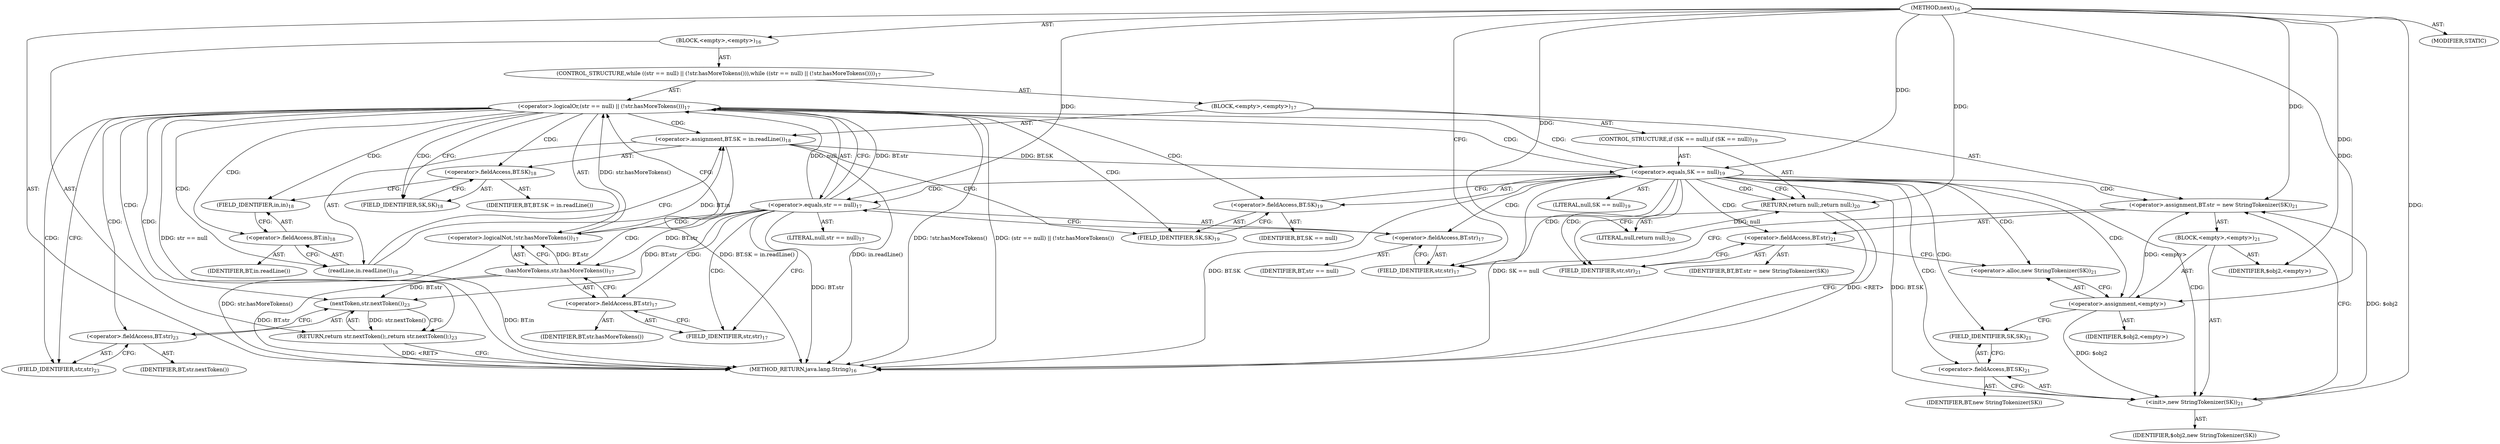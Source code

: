digraph "next" {  
"28" [label = <(METHOD,next)<SUB>16</SUB>> ]
"29" [label = <(BLOCK,&lt;empty&gt;,&lt;empty&gt;)<SUB>16</SUB>> ]
"30" [label = <(CONTROL_STRUCTURE,while ((str == null) || (!str.hasMoreTokens())),while ((str == null) || (!str.hasMoreTokens())))<SUB>17</SUB>> ]
"31" [label = <(&lt;operator&gt;.logicalOr,(str == null) || (!str.hasMoreTokens()))<SUB>17</SUB>> ]
"32" [label = <(&lt;operator&gt;.equals,str == null)<SUB>17</SUB>> ]
"33" [label = <(&lt;operator&gt;.fieldAccess,BT.str)<SUB>17</SUB>> ]
"34" [label = <(IDENTIFIER,BT,str == null)> ]
"35" [label = <(FIELD_IDENTIFIER,str,str)<SUB>17</SUB>> ]
"36" [label = <(LITERAL,null,str == null)<SUB>17</SUB>> ]
"37" [label = <(&lt;operator&gt;.logicalNot,!str.hasMoreTokens())<SUB>17</SUB>> ]
"38" [label = <(hasMoreTokens,str.hasMoreTokens())<SUB>17</SUB>> ]
"39" [label = <(&lt;operator&gt;.fieldAccess,BT.str)<SUB>17</SUB>> ]
"40" [label = <(IDENTIFIER,BT,str.hasMoreTokens())> ]
"41" [label = <(FIELD_IDENTIFIER,str,str)<SUB>17</SUB>> ]
"42" [label = <(BLOCK,&lt;empty&gt;,&lt;empty&gt;)<SUB>17</SUB>> ]
"43" [label = <(&lt;operator&gt;.assignment,BT.SK = in.readLine())<SUB>18</SUB>> ]
"44" [label = <(&lt;operator&gt;.fieldAccess,BT.SK)<SUB>18</SUB>> ]
"45" [label = <(IDENTIFIER,BT,BT.SK = in.readLine())> ]
"46" [label = <(FIELD_IDENTIFIER,SK,SK)<SUB>18</SUB>> ]
"47" [label = <(readLine,in.readLine())<SUB>18</SUB>> ]
"48" [label = <(&lt;operator&gt;.fieldAccess,BT.in)<SUB>18</SUB>> ]
"49" [label = <(IDENTIFIER,BT,in.readLine())> ]
"50" [label = <(FIELD_IDENTIFIER,in,in)<SUB>18</SUB>> ]
"51" [label = <(CONTROL_STRUCTURE,if (SK == null),if (SK == null))<SUB>19</SUB>> ]
"52" [label = <(&lt;operator&gt;.equals,SK == null)<SUB>19</SUB>> ]
"53" [label = <(&lt;operator&gt;.fieldAccess,BT.SK)<SUB>19</SUB>> ]
"54" [label = <(IDENTIFIER,BT,SK == null)> ]
"55" [label = <(FIELD_IDENTIFIER,SK,SK)<SUB>19</SUB>> ]
"56" [label = <(LITERAL,null,SK == null)<SUB>19</SUB>> ]
"57" [label = <(RETURN,return null;,return null;)<SUB>20</SUB>> ]
"58" [label = <(LITERAL,null,return null;)<SUB>20</SUB>> ]
"59" [label = <(&lt;operator&gt;.assignment,BT.str = new StringTokenizer(SK))<SUB>21</SUB>> ]
"60" [label = <(&lt;operator&gt;.fieldAccess,BT.str)<SUB>21</SUB>> ]
"61" [label = <(IDENTIFIER,BT,BT.str = new StringTokenizer(SK))> ]
"62" [label = <(FIELD_IDENTIFIER,str,str)<SUB>21</SUB>> ]
"63" [label = <(BLOCK,&lt;empty&gt;,&lt;empty&gt;)<SUB>21</SUB>> ]
"64" [label = <(&lt;operator&gt;.assignment,&lt;empty&gt;)> ]
"65" [label = <(IDENTIFIER,$obj2,&lt;empty&gt;)> ]
"66" [label = <(&lt;operator&gt;.alloc,new StringTokenizer(SK))<SUB>21</SUB>> ]
"67" [label = <(&lt;init&gt;,new StringTokenizer(SK))<SUB>21</SUB>> ]
"68" [label = <(IDENTIFIER,$obj2,new StringTokenizer(SK))> ]
"69" [label = <(&lt;operator&gt;.fieldAccess,BT.SK)<SUB>21</SUB>> ]
"70" [label = <(IDENTIFIER,BT,new StringTokenizer(SK))> ]
"71" [label = <(FIELD_IDENTIFIER,SK,SK)<SUB>21</SUB>> ]
"72" [label = <(IDENTIFIER,$obj2,&lt;empty&gt;)> ]
"73" [label = <(RETURN,return str.nextToken();,return str.nextToken();)<SUB>23</SUB>> ]
"74" [label = <(nextToken,str.nextToken())<SUB>23</SUB>> ]
"75" [label = <(&lt;operator&gt;.fieldAccess,BT.str)<SUB>23</SUB>> ]
"76" [label = <(IDENTIFIER,BT,str.nextToken())> ]
"77" [label = <(FIELD_IDENTIFIER,str,str)<SUB>23</SUB>> ]
"78" [label = <(MODIFIER,STATIC)> ]
"79" [label = <(METHOD_RETURN,java.lang.String)<SUB>16</SUB>> ]
  "28" -> "29"  [ label = "AST: "] 
  "28" -> "78"  [ label = "AST: "] 
  "28" -> "79"  [ label = "AST: "] 
  "29" -> "30"  [ label = "AST: "] 
  "29" -> "73"  [ label = "AST: "] 
  "30" -> "31"  [ label = "AST: "] 
  "30" -> "42"  [ label = "AST: "] 
  "31" -> "32"  [ label = "AST: "] 
  "31" -> "37"  [ label = "AST: "] 
  "32" -> "33"  [ label = "AST: "] 
  "32" -> "36"  [ label = "AST: "] 
  "33" -> "34"  [ label = "AST: "] 
  "33" -> "35"  [ label = "AST: "] 
  "37" -> "38"  [ label = "AST: "] 
  "38" -> "39"  [ label = "AST: "] 
  "39" -> "40"  [ label = "AST: "] 
  "39" -> "41"  [ label = "AST: "] 
  "42" -> "43"  [ label = "AST: "] 
  "42" -> "51"  [ label = "AST: "] 
  "42" -> "59"  [ label = "AST: "] 
  "43" -> "44"  [ label = "AST: "] 
  "43" -> "47"  [ label = "AST: "] 
  "44" -> "45"  [ label = "AST: "] 
  "44" -> "46"  [ label = "AST: "] 
  "47" -> "48"  [ label = "AST: "] 
  "48" -> "49"  [ label = "AST: "] 
  "48" -> "50"  [ label = "AST: "] 
  "51" -> "52"  [ label = "AST: "] 
  "51" -> "57"  [ label = "AST: "] 
  "52" -> "53"  [ label = "AST: "] 
  "52" -> "56"  [ label = "AST: "] 
  "53" -> "54"  [ label = "AST: "] 
  "53" -> "55"  [ label = "AST: "] 
  "57" -> "58"  [ label = "AST: "] 
  "59" -> "60"  [ label = "AST: "] 
  "59" -> "63"  [ label = "AST: "] 
  "60" -> "61"  [ label = "AST: "] 
  "60" -> "62"  [ label = "AST: "] 
  "63" -> "64"  [ label = "AST: "] 
  "63" -> "67"  [ label = "AST: "] 
  "63" -> "72"  [ label = "AST: "] 
  "64" -> "65"  [ label = "AST: "] 
  "64" -> "66"  [ label = "AST: "] 
  "67" -> "68"  [ label = "AST: "] 
  "67" -> "69"  [ label = "AST: "] 
  "69" -> "70"  [ label = "AST: "] 
  "69" -> "71"  [ label = "AST: "] 
  "73" -> "74"  [ label = "AST: "] 
  "74" -> "75"  [ label = "AST: "] 
  "75" -> "76"  [ label = "AST: "] 
  "75" -> "77"  [ label = "AST: "] 
  "73" -> "79"  [ label = "CFG: "] 
  "31" -> "46"  [ label = "CFG: "] 
  "31" -> "77"  [ label = "CFG: "] 
  "74" -> "73"  [ label = "CFG: "] 
  "32" -> "31"  [ label = "CFG: "] 
  "32" -> "41"  [ label = "CFG: "] 
  "37" -> "31"  [ label = "CFG: "] 
  "43" -> "55"  [ label = "CFG: "] 
  "59" -> "35"  [ label = "CFG: "] 
  "75" -> "74"  [ label = "CFG: "] 
  "33" -> "32"  [ label = "CFG: "] 
  "38" -> "37"  [ label = "CFG: "] 
  "44" -> "50"  [ label = "CFG: "] 
  "47" -> "43"  [ label = "CFG: "] 
  "52" -> "57"  [ label = "CFG: "] 
  "52" -> "62"  [ label = "CFG: "] 
  "57" -> "79"  [ label = "CFG: "] 
  "60" -> "66"  [ label = "CFG: "] 
  "77" -> "75"  [ label = "CFG: "] 
  "35" -> "33"  [ label = "CFG: "] 
  "39" -> "38"  [ label = "CFG: "] 
  "46" -> "44"  [ label = "CFG: "] 
  "48" -> "47"  [ label = "CFG: "] 
  "53" -> "52"  [ label = "CFG: "] 
  "62" -> "60"  [ label = "CFG: "] 
  "64" -> "71"  [ label = "CFG: "] 
  "67" -> "59"  [ label = "CFG: "] 
  "41" -> "39"  [ label = "CFG: "] 
  "50" -> "48"  [ label = "CFG: "] 
  "55" -> "53"  [ label = "CFG: "] 
  "66" -> "64"  [ label = "CFG: "] 
  "69" -> "67"  [ label = "CFG: "] 
  "71" -> "69"  [ label = "CFG: "] 
  "28" -> "35"  [ label = "CFG: "] 
  "57" -> "79"  [ label = "DDG: &lt;RET&gt;"] 
  "73" -> "79"  [ label = "DDG: &lt;RET&gt;"] 
  "32" -> "79"  [ label = "DDG: BT.str"] 
  "31" -> "79"  [ label = "DDG: str == null"] 
  "38" -> "79"  [ label = "DDG: BT.str"] 
  "37" -> "79"  [ label = "DDG: str.hasMoreTokens()"] 
  "31" -> "79"  [ label = "DDG: !str.hasMoreTokens()"] 
  "31" -> "79"  [ label = "DDG: (str == null) || (!str.hasMoreTokens())"] 
  "47" -> "79"  [ label = "DDG: BT.in"] 
  "43" -> "79"  [ label = "DDG: in.readLine()"] 
  "43" -> "79"  [ label = "DDG: BT.SK = in.readLine()"] 
  "52" -> "79"  [ label = "DDG: BT.SK"] 
  "52" -> "79"  [ label = "DDG: SK == null"] 
  "74" -> "73"  [ label = "DDG: str.nextToken()"] 
  "32" -> "31"  [ label = "DDG: BT.str"] 
  "32" -> "31"  [ label = "DDG: null"] 
  "37" -> "31"  [ label = "DDG: str.hasMoreTokens()"] 
  "47" -> "43"  [ label = "DDG: BT.in"] 
  "64" -> "59"  [ label = "DDG: &lt;empty&gt;"] 
  "67" -> "59"  [ label = "DDG: $obj2"] 
  "28" -> "59"  [ label = "DDG: "] 
  "32" -> "74"  [ label = "DDG: BT.str"] 
  "38" -> "74"  [ label = "DDG: BT.str"] 
  "28" -> "32"  [ label = "DDG: "] 
  "38" -> "37"  [ label = "DDG: BT.str"] 
  "58" -> "57"  [ label = "DDG: null"] 
  "28" -> "57"  [ label = "DDG: "] 
  "32" -> "38"  [ label = "DDG: BT.str"] 
  "43" -> "52"  [ label = "DDG: BT.SK"] 
  "28" -> "52"  [ label = "DDG: "] 
  "28" -> "58"  [ label = "DDG: "] 
  "28" -> "64"  [ label = "DDG: "] 
  "28" -> "72"  [ label = "DDG: "] 
  "64" -> "67"  [ label = "DDG: $obj2"] 
  "28" -> "67"  [ label = "DDG: "] 
  "52" -> "67"  [ label = "DDG: BT.SK"] 
  "31" -> "47"  [ label = "CDG: "] 
  "31" -> "48"  [ label = "CDG: "] 
  "31" -> "73"  [ label = "CDG: "] 
  "31" -> "77"  [ label = "CDG: "] 
  "31" -> "75"  [ label = "CDG: "] 
  "31" -> "52"  [ label = "CDG: "] 
  "31" -> "46"  [ label = "CDG: "] 
  "31" -> "53"  [ label = "CDG: "] 
  "31" -> "74"  [ label = "CDG: "] 
  "31" -> "50"  [ label = "CDG: "] 
  "31" -> "44"  [ label = "CDG: "] 
  "31" -> "55"  [ label = "CDG: "] 
  "31" -> "43"  [ label = "CDG: "] 
  "32" -> "37"  [ label = "CDG: "] 
  "32" -> "38"  [ label = "CDG: "] 
  "32" -> "41"  [ label = "CDG: "] 
  "32" -> "39"  [ label = "CDG: "] 
  "52" -> "32"  [ label = "CDG: "] 
  "52" -> "60"  [ label = "CDG: "] 
  "52" -> "33"  [ label = "CDG: "] 
  "52" -> "64"  [ label = "CDG: "] 
  "52" -> "57"  [ label = "CDG: "] 
  "52" -> "66"  [ label = "CDG: "] 
  "52" -> "71"  [ label = "CDG: "] 
  "52" -> "69"  [ label = "CDG: "] 
  "52" -> "67"  [ label = "CDG: "] 
  "52" -> "59"  [ label = "CDG: "] 
  "52" -> "35"  [ label = "CDG: "] 
  "52" -> "62"  [ label = "CDG: "] 
  "52" -> "31"  [ label = "CDG: "] 
}
